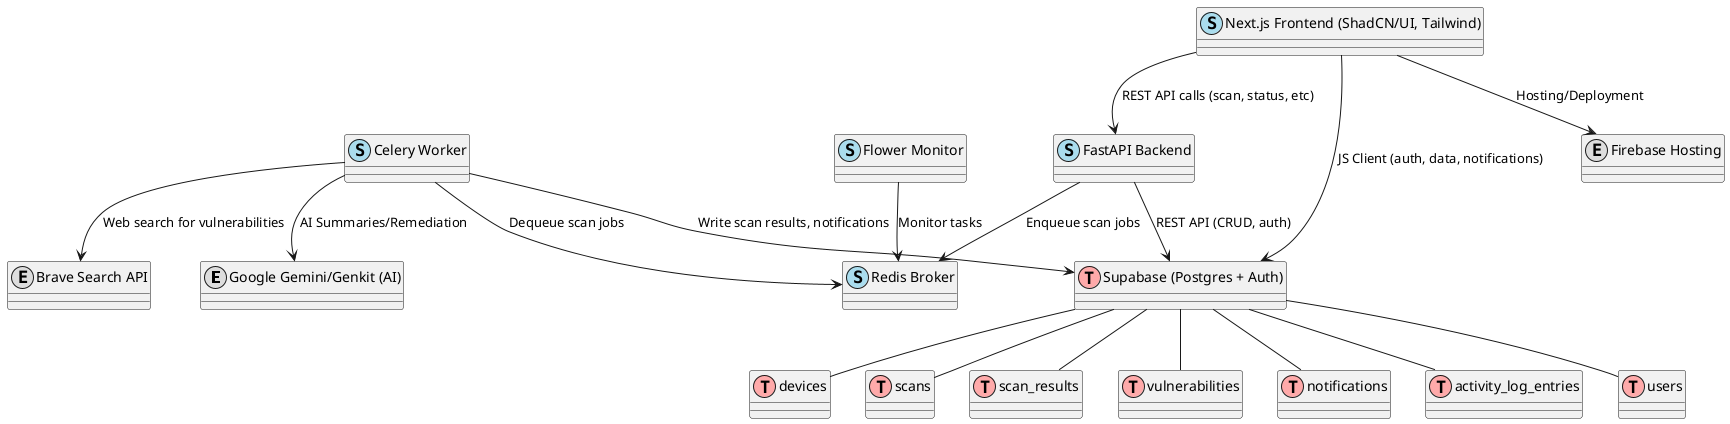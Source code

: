@startuml
!define Table(name,desc) class name as "desc" << (T,#FFAAAA) >>
!define Service(name,desc) class name as "desc" << (S,#AADDEE) >>
!define Ext(name,desc) class name as "desc" << (E,#DDDDDD) >>

' External Services
Ext(Gemini, "Google Gemini/Genkit (AI)")
' [ICON: Google Gemini or generic AI/ML]
Ext(Brave, "Brave Search API")
' [ICON: Brave browser logo or generic search]
Ext(Firebase, "Firebase Hosting")
' [ICON: Firebase logo]

' Database (Supabase)
Table(Supabase, "Supabase (Postgres + Auth)")
' [ICON: Supabase logo]
Table(Devices, "devices")
' [ICON: Database table or device icon]
Table(Scans, "scans")
' [ICON: Database table or checklist/scan icon]
Table(ScanResults, "scan_results")
' [ICON: Database table or report icon]
Table(Vulnerabilities, "vulnerabilities")
' [ICON: Database table or bug/vulnerability icon]
Table(Notifications, "notifications")
' [ICON: Database table or notification/bell icon]
Table(ActivityLog, "activity_log_entries")
' [ICON: Database table or log/history icon]
Table(Users, "users")
' [ICON: Database table or user icon]

' Backend Services
Service(API, "FastAPI Backend")
' [ICON: FastAPI logo or Python logo]
Service(Celery, "Celery Worker")
' [ICON: Celery logo or gear/worker icon]
Service(Flower, "Flower Monitor")
' [ICON: Flower logo or dashboard/monitor icon]
Service(Redis, "Redis Broker")
' [ICON: Redis logo]

' Frontend
Service(Frontend, "Next.js Frontend (ShadCN/UI, Tailwind)")
' [ICON: Next.js logo, ShadCN/UI, Tailwind CSS]

' Relationships
Frontend --> API : REST API calls (scan, status, etc)
Frontend --> Supabase : JS Client (auth, data, notifications)
API --> Supabase : REST API (CRUD, auth)
API --> Redis : Enqueue scan jobs
Celery --> Redis : Dequeue scan jobs
Celery --> Supabase : Write scan results, notifications
Celery --> Gemini : AI Summaries/Remediation
Celery --> Brave : Web search for vulnerabilities
Flower --> Redis : Monitor tasks
Frontend --> Firebase : Hosting/Deployment

' Data Tables
Supabase -- Devices
Supabase -- Scans
Supabase -- ScanResults
Supabase -- Vulnerabilities
Supabase -- Notifications
Supabase -- ActivityLog
Supabase -- Users

@enduml